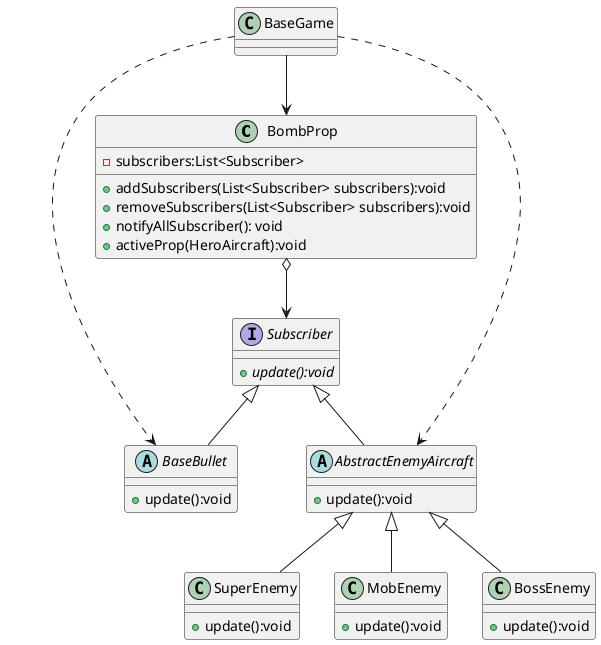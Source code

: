 @startuml
'https://plantuml.com/sequence-diagram

class BombProp {
'发布者 publisher
    - subscribers:List<Subscriber>
    + addSubscribers(List<Subscriber> subscribers):void
    + removeSubscribers(List<Subscriber> subscribers):void
    + notifyAllSubscriber(): void
    + activeProp(HeroAircraft):void
}
interface Subscriber{
'订阅者接口'
    + {abstract}update():void
}


BombProp o--> Subscriber
BaseGame --> BombProp
BaseGame ..> BaseBullet
BaseGame ..> AbstractEnemyAircraft

Subscriber <|-- BaseBullet
Subscriber <|-- AbstractEnemyAircraft

abstract class AbstractEnemyAircraft {  /'订阅者'/
    + update():void
}
class SuperEnemy {  /'订阅者'/
    + update():void
}
class MobEnemy {  /'订阅者'/
    + update():void
}
class BossEnemy {  /'订阅者'/
    + update():void
}
AbstractEnemyAircraft <|-- SuperEnemy
AbstractEnemyAircraft <|-- MobEnemy
AbstractEnemyAircraft <|-- BossEnemy
abstract class BaseBullet {  /'订阅者'/
    + update():void
}
@enduml